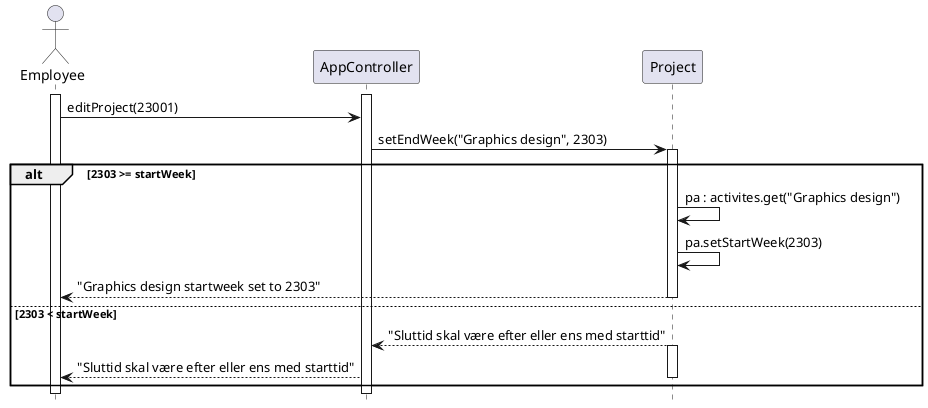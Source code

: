 @startuml createActivityNoPLCase4
hide footbox
actor "Employee" as emp
participant AppController as app
participant Project as p

activate emp
activate app
emp -> app : editProject(23001)
app -> p : setEndWeek("Graphics design", 2303)
activate p
alt 2303 >= startWeek
p -> p : pa : activites.get("Graphics design")
p -> p : pa.setStartWeek(2303)
p --> emp : "Graphics design startweek set to 2303"
else 2303 < startWeek
deactivate p
p --> app : "Sluttid skal være efter eller ens med starttid"
activate p
app --> emp : "Sluttid skal være efter eller ens med starttid"
deactivate p
end

hide footbox
@enduml
